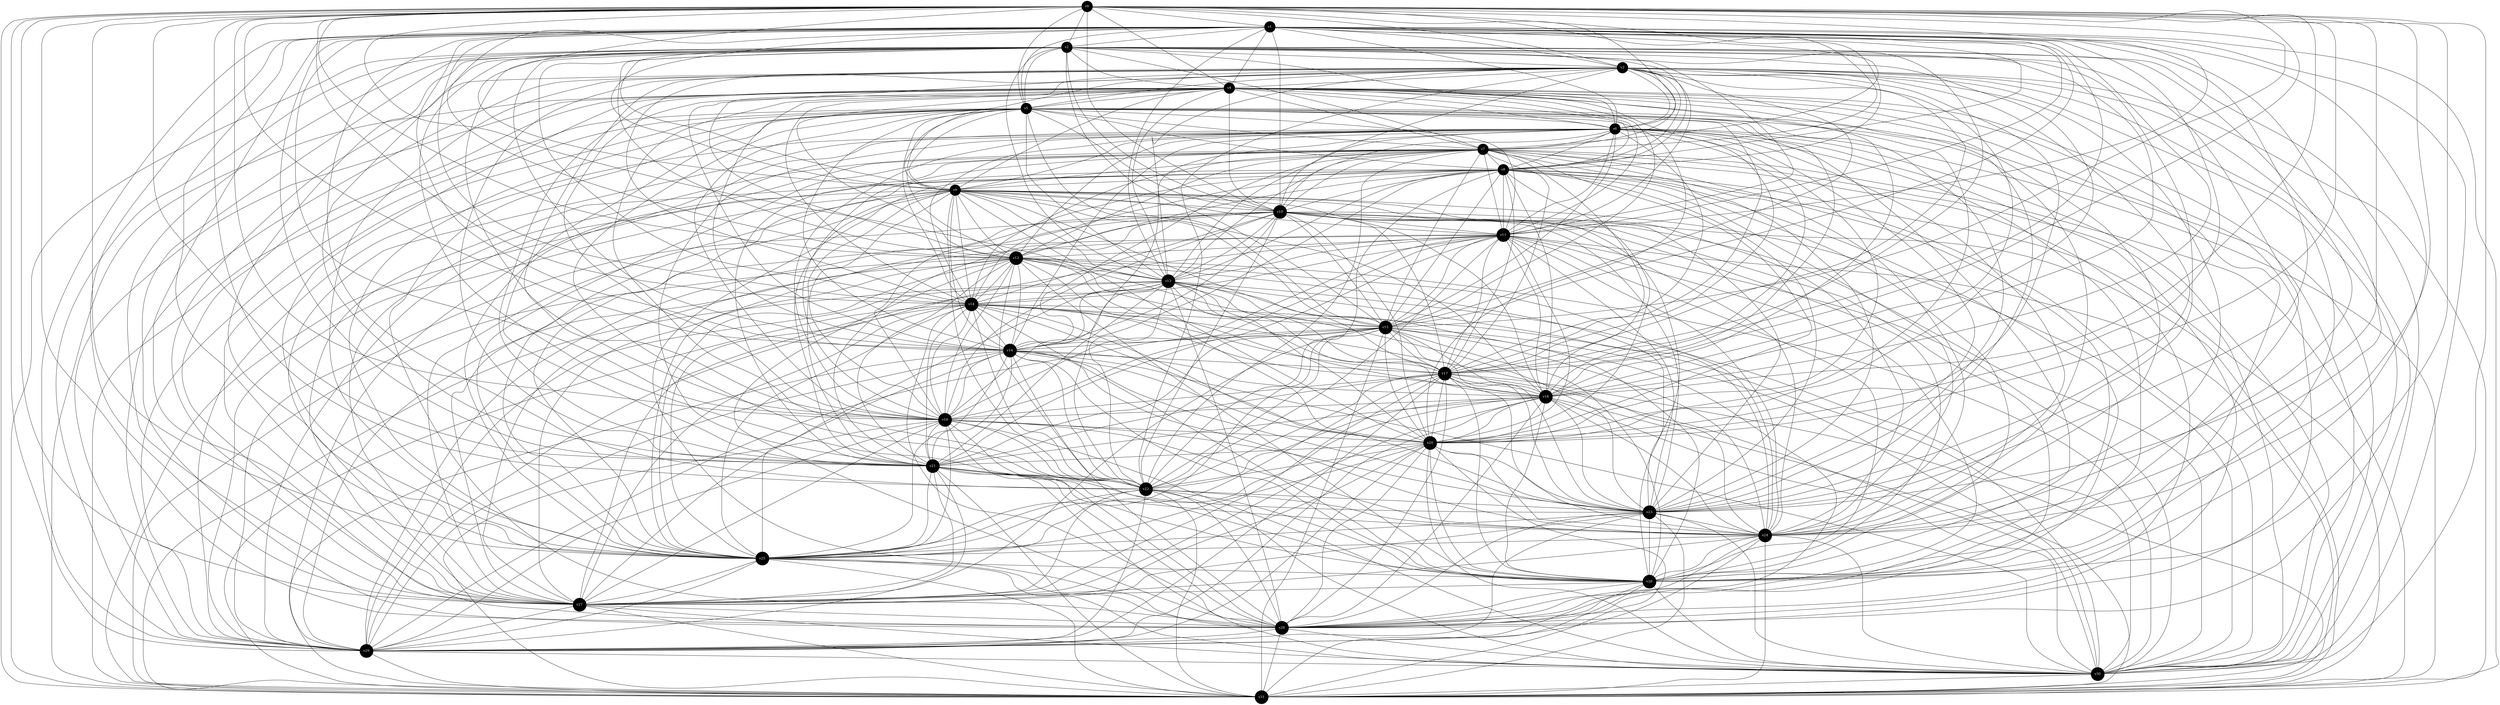graph {
node[fontcolor = white, fillcolor = black, style = filled, shape = circle, fontsize = "12.5"];
v0 [pos = "27.33, 25.33!"];
v1 [pos = "32.00, 14.67!"];
v2 [pos = "16.67, 1.67!"];
v3 [pos = "16.33, 2.67!"];
v4 [pos = "4.33, 2.33!"];
v5 [pos = "9.67, 29.67!"];
v6 [pos = "19.33, 10.00!"];
v7 [pos = "28.00, 13.00!"];
v8 [pos = "4.67, 8.00!"];
v9 [pos = "0.67, 13.00!"];
v10 [pos = "1.00, 27.33!"];
v11 [pos = "1.67, 3.33!"];
v12 [pos = "32.67, 17.33!"];
v13 [pos = "28.00, 8.33!"];
v14 [pos = "20.33, 19.67!"];
v15 [pos = "0.33, 21.67!"];
v16 [pos = "29.33, 17.00!"];
v17 [pos = "30.33, 0.67!"];
v18 [pos = "6.33, 10.67!"];
v19 [pos = "31.00, 1.00!"];
v20 [pos = "16.67, 31.00!"];
v21 [pos = "32.67, 4.67!"];
v22 [pos = "1.67, 14.00!"];
v23 [pos = "14.00, 3.00!"];
v24 [pos = "20.33, 20.67!"];
v25 [pos = "3.00, 32.33!"];
v26 [pos = "26.67, 18.33!"];
v27 [pos = "19.00, 23.00!"];
v28 [pos = "7.67, 5.00!"];
v29 [pos = "6.67, 23.33!"];
v30 [pos = "28.33, 20.00!"];
v31 [pos = "32.67, 1.67!"];
v0 -- v31;
v0 -- v30;
v0 -- v29;
v0 -- v28;
v0 -- v27;
v0 -- v26;
v0 -- v25;
v0 -- v24;
v0 -- v23;
v0 -- v22;
v0 -- v21;
v0 -- v20;
v0 -- v19;
v0 -- v18;
v0 -- v17;
v0 -- v16;
v0 -- v15;
v0 -- v14;
v0 -- v13;
v0 -- v12;
v0 -- v11;
v0 -- v10;
v0 -- v9;
v0 -- v8;
v0 -- v7;
v0 -- v6;
v0 -- v5;
v0 -- v4;
v0 -- v3;
v0 -- v2;
v0 -- v1;
v1 -- v31;
v1 -- v30;
v1 -- v29;
v1 -- v28;
v1 -- v27;
v1 -- v26;
v1 -- v25;
v1 -- v24;
v1 -- v23;
v1 -- v22;
v1 -- v21;
v1 -- v20;
v1 -- v19;
v1 -- v18;
v1 -- v17;
v1 -- v16;
v1 -- v15;
v1 -- v14;
v1 -- v13;
v1 -- v12;
v1 -- v11;
v1 -- v10;
v1 -- v9;
v1 -- v8;
v1 -- v7;
v1 -- v6;
v1 -- v5;
v1 -- v4;
v1 -- v3;
v1 -- v2;
v2 -- v31;
v2 -- v30;
v2 -- v29;
v2 -- v28;
v2 -- v27;
v2 -- v26;
v2 -- v25;
v2 -- v24;
v2 -- v23;
v2 -- v22;
v2 -- v21;
v2 -- v20;
v2 -- v19;
v2 -- v18;
v2 -- v17;
v2 -- v16;
v2 -- v15;
v2 -- v14;
v2 -- v13;
v2 -- v12;
v2 -- v11;
v2 -- v10;
v2 -- v9;
v2 -- v8;
v2 -- v7;
v2 -- v6;
v2 -- v5;
v2 -- v4;
v2 -- v3;
v3 -- v31;
v3 -- v30;
v3 -- v29;
v3 -- v28;
v3 -- v27;
v3 -- v26;
v3 -- v25;
v3 -- v24;
v3 -- v23;
v3 -- v22;
v3 -- v21;
v3 -- v20;
v3 -- v19;
v3 -- v18;
v3 -- v17;
v3 -- v16;
v3 -- v15;
v3 -- v14;
v3 -- v13;
v3 -- v12;
v3 -- v11;
v3 -- v10;
v3 -- v9;
v3 -- v8;
v3 -- v7;
v3 -- v6;
v3 -- v5;
v3 -- v4;
v4 -- v31;
v4 -- v30;
v4 -- v29;
v4 -- v28;
v4 -- v27;
v4 -- v26;
v4 -- v25;
v4 -- v24;
v4 -- v23;
v4 -- v22;
v4 -- v21;
v4 -- v20;
v4 -- v19;
v4 -- v18;
v4 -- v17;
v4 -- v16;
v4 -- v15;
v4 -- v14;
v4 -- v13;
v4 -- v12;
v4 -- v11;
v4 -- v10;
v4 -- v9;
v4 -- v8;
v4 -- v7;
v4 -- v6;
v4 -- v5;
v5 -- v31;
v5 -- v30;
v5 -- v29;
v5 -- v28;
v5 -- v27;
v5 -- v26;
v5 -- v25;
v5 -- v24;
v5 -- v23;
v5 -- v22;
v5 -- v21;
v5 -- v20;
v5 -- v19;
v5 -- v18;
v5 -- v17;
v5 -- v16;
v5 -- v15;
v5 -- v14;
v5 -- v13;
v5 -- v12;
v5 -- v11;
v5 -- v10;
v5 -- v9;
v5 -- v8;
v5 -- v7;
v5 -- v6;
v6 -- v31;
v6 -- v30;
v6 -- v29;
v6 -- v28;
v6 -- v27;
v6 -- v26;
v6 -- v25;
v6 -- v24;
v6 -- v23;
v6 -- v22;
v6 -- v21;
v6 -- v20;
v6 -- v19;
v6 -- v18;
v6 -- v17;
v6 -- v16;
v6 -- v15;
v6 -- v14;
v6 -- v13;
v6 -- v12;
v6 -- v11;
v6 -- v10;
v6 -- v9;
v6 -- v8;
v6 -- v7;
v7 -- v31;
v7 -- v30;
v7 -- v29;
v7 -- v28;
v7 -- v27;
v7 -- v26;
v7 -- v25;
v7 -- v24;
v7 -- v23;
v7 -- v22;
v7 -- v21;
v7 -- v20;
v7 -- v19;
v7 -- v18;
v7 -- v17;
v7 -- v16;
v7 -- v15;
v7 -- v14;
v7 -- v13;
v7 -- v12;
v7 -- v11;
v7 -- v10;
v7 -- v9;
v7 -- v8;
v8 -- v31;
v8 -- v30;
v8 -- v29;
v8 -- v28;
v8 -- v27;
v8 -- v26;
v8 -- v25;
v8 -- v24;
v8 -- v23;
v8 -- v22;
v8 -- v21;
v8 -- v20;
v8 -- v19;
v8 -- v18;
v8 -- v17;
v8 -- v16;
v8 -- v15;
v8 -- v14;
v8 -- v13;
v8 -- v12;
v8 -- v11;
v8 -- v10;
v8 -- v9;
v9 -- v31;
v9 -- v30;
v9 -- v29;
v9 -- v28;
v9 -- v27;
v9 -- v26;
v9 -- v25;
v9 -- v24;
v9 -- v23;
v9 -- v22;
v9 -- v21;
v9 -- v20;
v9 -- v19;
v9 -- v18;
v9 -- v17;
v9 -- v16;
v9 -- v15;
v9 -- v14;
v9 -- v13;
v9 -- v12;
v9 -- v11;
v9 -- v10;
v10 -- v31;
v10 -- v30;
v10 -- v29;
v10 -- v28;
v10 -- v27;
v10 -- v26;
v10 -- v25;
v10 -- v24;
v10 -- v23;
v10 -- v22;
v10 -- v21;
v10 -- v20;
v10 -- v19;
v10 -- v18;
v10 -- v17;
v10 -- v16;
v10 -- v15;
v10 -- v14;
v10 -- v13;
v10 -- v12;
v10 -- v11;
v11 -- v31;
v11 -- v30;
v11 -- v29;
v11 -- v28;
v11 -- v27;
v11 -- v26;
v11 -- v25;
v11 -- v24;
v11 -- v23;
v11 -- v22;
v11 -- v21;
v11 -- v20;
v11 -- v19;
v11 -- v18;
v11 -- v17;
v11 -- v16;
v11 -- v15;
v11 -- v14;
v11 -- v13;
v11 -- v12;
v12 -- v31;
v12 -- v30;
v12 -- v29;
v12 -- v28;
v12 -- v27;
v12 -- v26;
v12 -- v25;
v12 -- v24;
v12 -- v23;
v12 -- v22;
v12 -- v21;
v12 -- v20;
v12 -- v19;
v12 -- v18;
v12 -- v17;
v12 -- v16;
v12 -- v15;
v12 -- v14;
v12 -- v13;
v13 -- v31;
v13 -- v30;
v13 -- v29;
v13 -- v28;
v13 -- v27;
v13 -- v26;
v13 -- v25;
v13 -- v24;
v13 -- v23;
v13 -- v22;
v13 -- v21;
v13 -- v20;
v13 -- v19;
v13 -- v18;
v13 -- v17;
v13 -- v16;
v13 -- v15;
v13 -- v14;
v14 -- v31;
v14 -- v30;
v14 -- v29;
v14 -- v28;
v14 -- v27;
v14 -- v26;
v14 -- v25;
v14 -- v24;
v14 -- v23;
v14 -- v22;
v14 -- v21;
v14 -- v20;
v14 -- v19;
v14 -- v18;
v14 -- v17;
v14 -- v16;
v14 -- v15;
v15 -- v31;
v15 -- v30;
v15 -- v29;
v15 -- v28;
v15 -- v27;
v15 -- v26;
v15 -- v25;
v15 -- v24;
v15 -- v23;
v15 -- v22;
v15 -- v21;
v15 -- v20;
v15 -- v19;
v15 -- v18;
v15 -- v17;
v15 -- v16;
v16 -- v31;
v16 -- v30;
v16 -- v29;
v16 -- v28;
v16 -- v27;
v16 -- v26;
v16 -- v25;
v16 -- v24;
v16 -- v23;
v16 -- v22;
v16 -- v21;
v16 -- v20;
v16 -- v19;
v16 -- v18;
v16 -- v17;
v17 -- v31;
v17 -- v30;
v17 -- v29;
v17 -- v28;
v17 -- v27;
v17 -- v26;
v17 -- v25;
v17 -- v24;
v17 -- v23;
v17 -- v22;
v17 -- v21;
v17 -- v20;
v17 -- v19;
v17 -- v18;
v18 -- v31;
v18 -- v30;
v18 -- v29;
v18 -- v28;
v18 -- v27;
v18 -- v26;
v18 -- v25;
v18 -- v24;
v18 -- v23;
v18 -- v22;
v18 -- v21;
v18 -- v20;
v18 -- v19;
v19 -- v31;
v19 -- v30;
v19 -- v29;
v19 -- v28;
v19 -- v27;
v19 -- v26;
v19 -- v25;
v19 -- v24;
v19 -- v23;
v19 -- v22;
v19 -- v21;
v19 -- v20;
v20 -- v31;
v20 -- v30;
v20 -- v29;
v20 -- v28;
v20 -- v27;
v20 -- v26;
v20 -- v25;
v20 -- v24;
v20 -- v23;
v20 -- v22;
v20 -- v21;
v21 -- v31;
v21 -- v30;
v21 -- v29;
v21 -- v28;
v21 -- v27;
v21 -- v26;
v21 -- v25;
v21 -- v24;
v21 -- v23;
v21 -- v22;
v22 -- v31;
v22 -- v30;
v22 -- v29;
v22 -- v28;
v22 -- v27;
v22 -- v26;
v22 -- v25;
v22 -- v24;
v22 -- v23;
v23 -- v31;
v23 -- v30;
v23 -- v29;
v23 -- v28;
v23 -- v27;
v23 -- v26;
v23 -- v25;
v23 -- v24;
v24 -- v31;
v24 -- v30;
v24 -- v29;
v24 -- v28;
v24 -- v27;
v24 -- v26;
v24 -- v25;
v25 -- v31;
v25 -- v30;
v25 -- v29;
v25 -- v28;
v25 -- v27;
v25 -- v26;
v26 -- v31;
v26 -- v30;
v26 -- v29;
v26 -- v28;
v26 -- v27;
v27 -- v31;
v27 -- v30;
v27 -- v29;
v27 -- v28;
v28 -- v31;
v28 -- v30;
v28 -- v29;
v29 -- v31;
v29 -- v30;
v30 -- v31;
}